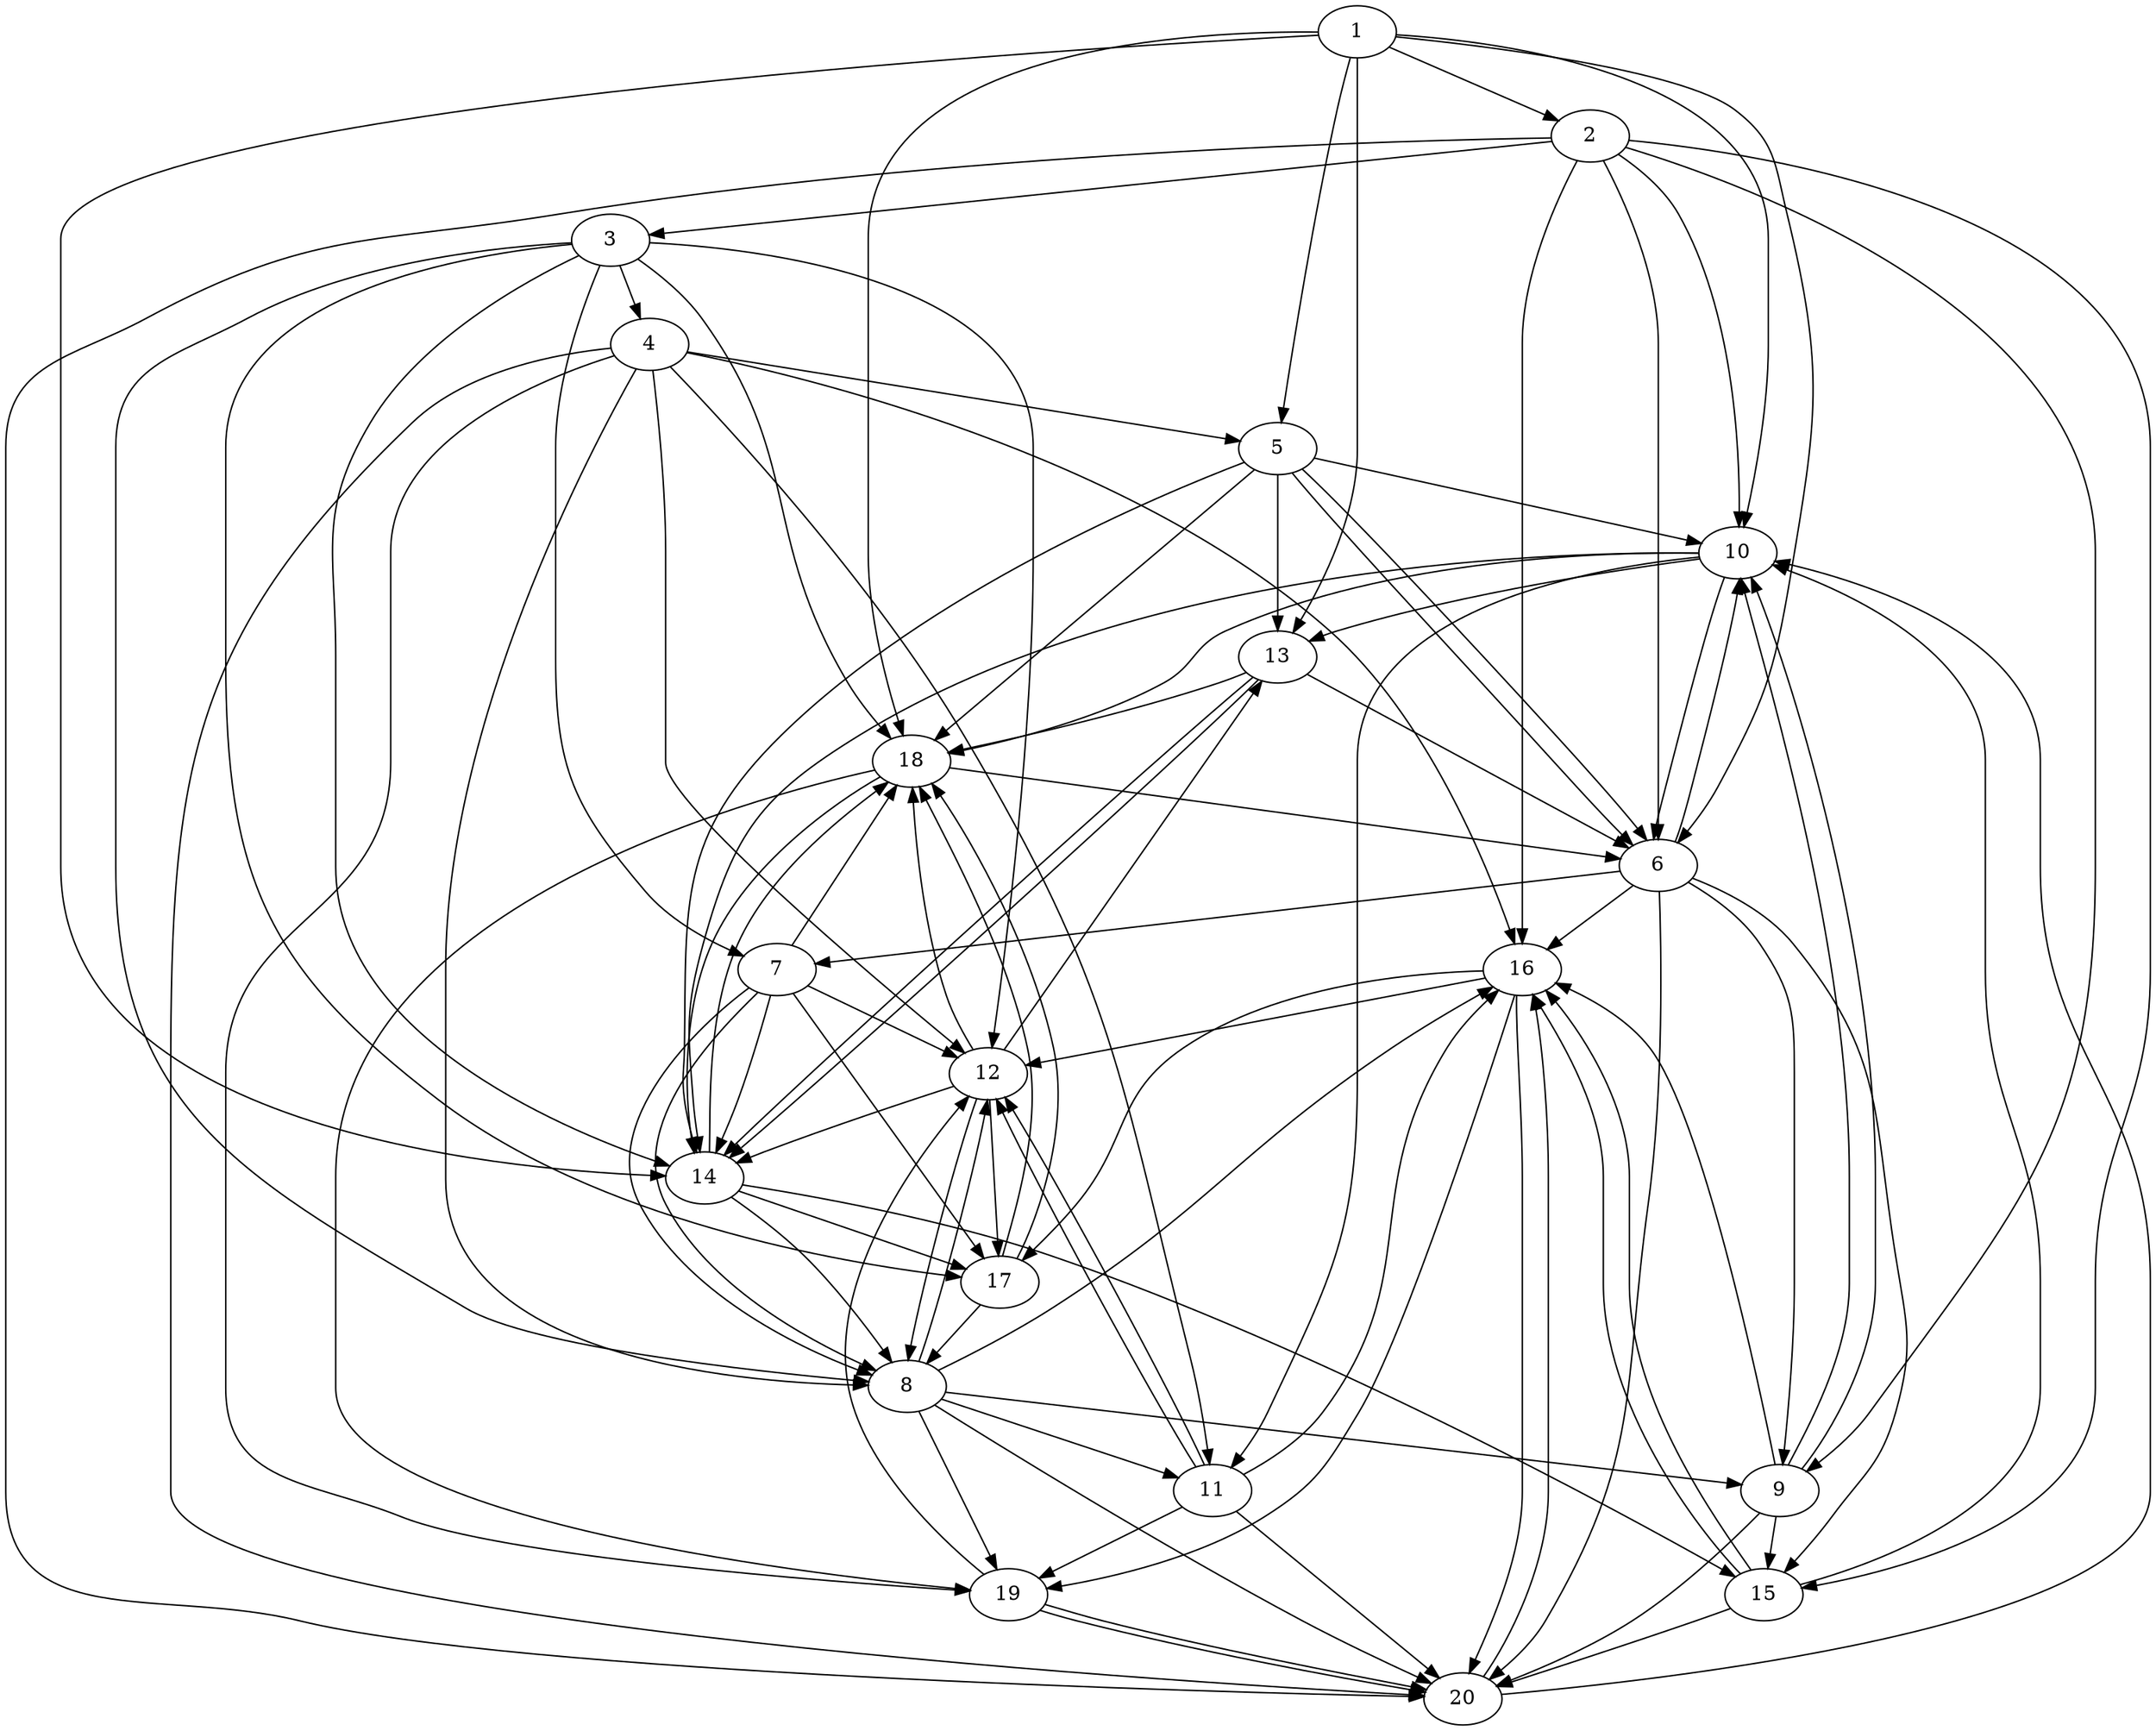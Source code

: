 digraph G {
1 -> 5;
1 -> 10;
1 -> 13;
1 -> 18;
2 -> 6;
2 -> 9;
2 -> 15;
2 -> 20;
3 -> 7;
3 -> 12;
3 -> 14;
3 -> 17;
4 -> 8;
4 -> 11;
4 -> 16;
4 -> 19;
5 -> 10;
5 -> 13;
5 -> 18;
6 -> 9;
6 -> 15;
6 -> 20;
7 -> 12;
7 -> 14;
7 -> 17;
8 -> 11;
8 -> 16;
8 -> 19;
9 -> 15;
9 -> 20;
10 -> 13;
10 -> 18;
11 -> 16;
11 -> 19;
12 -> 14;
12 -> 17;
13 -> 18;
14 -> 17;
15 -> 20;
16 -> 19;
1 -> 6;
1 -> 14;
2 -> 10;
2 -> 16;
3 -> 8;
3 -> 18;
4 -> 12;
4 -> 20;
5 -> 6;
5 -> 14;
6 -> 10;
6 -> 16;
7 -> 8;
7 -> 18;
8 -> 12;
8 -> 20;
9 -> 10;
9 -> 16;
10 -> 14;
11 -> 12;
11 -> 20;
12 -> 18;
13 -> 14;
14 -> 18;
15 -> 16;
16 -> 20;
17 -> 18;
19 -> 20;
10 -> 6;
12 -> 8;
13 -> 6;
14 -> 8;
15 -> 10;
16 -> 12;
17 -> 8;
18 -> 6;
18 -> 14;
19 -> 12;
20 -> 10;
20 -> 16;
1 -> 2;
2 -> 3;
3 -> 4;
4 -> 5;
5 -> 6;
6 -> 7;
7 -> 8;
8 -> 9;
9 -> 10;
10 -> 11;
11 -> 12;
12 -> 13;
13 -> 14;
14 -> 15;
15 -> 16;
16 -> 17;
17 -> 18;
18 -> 19;
19 -> 20;
}
